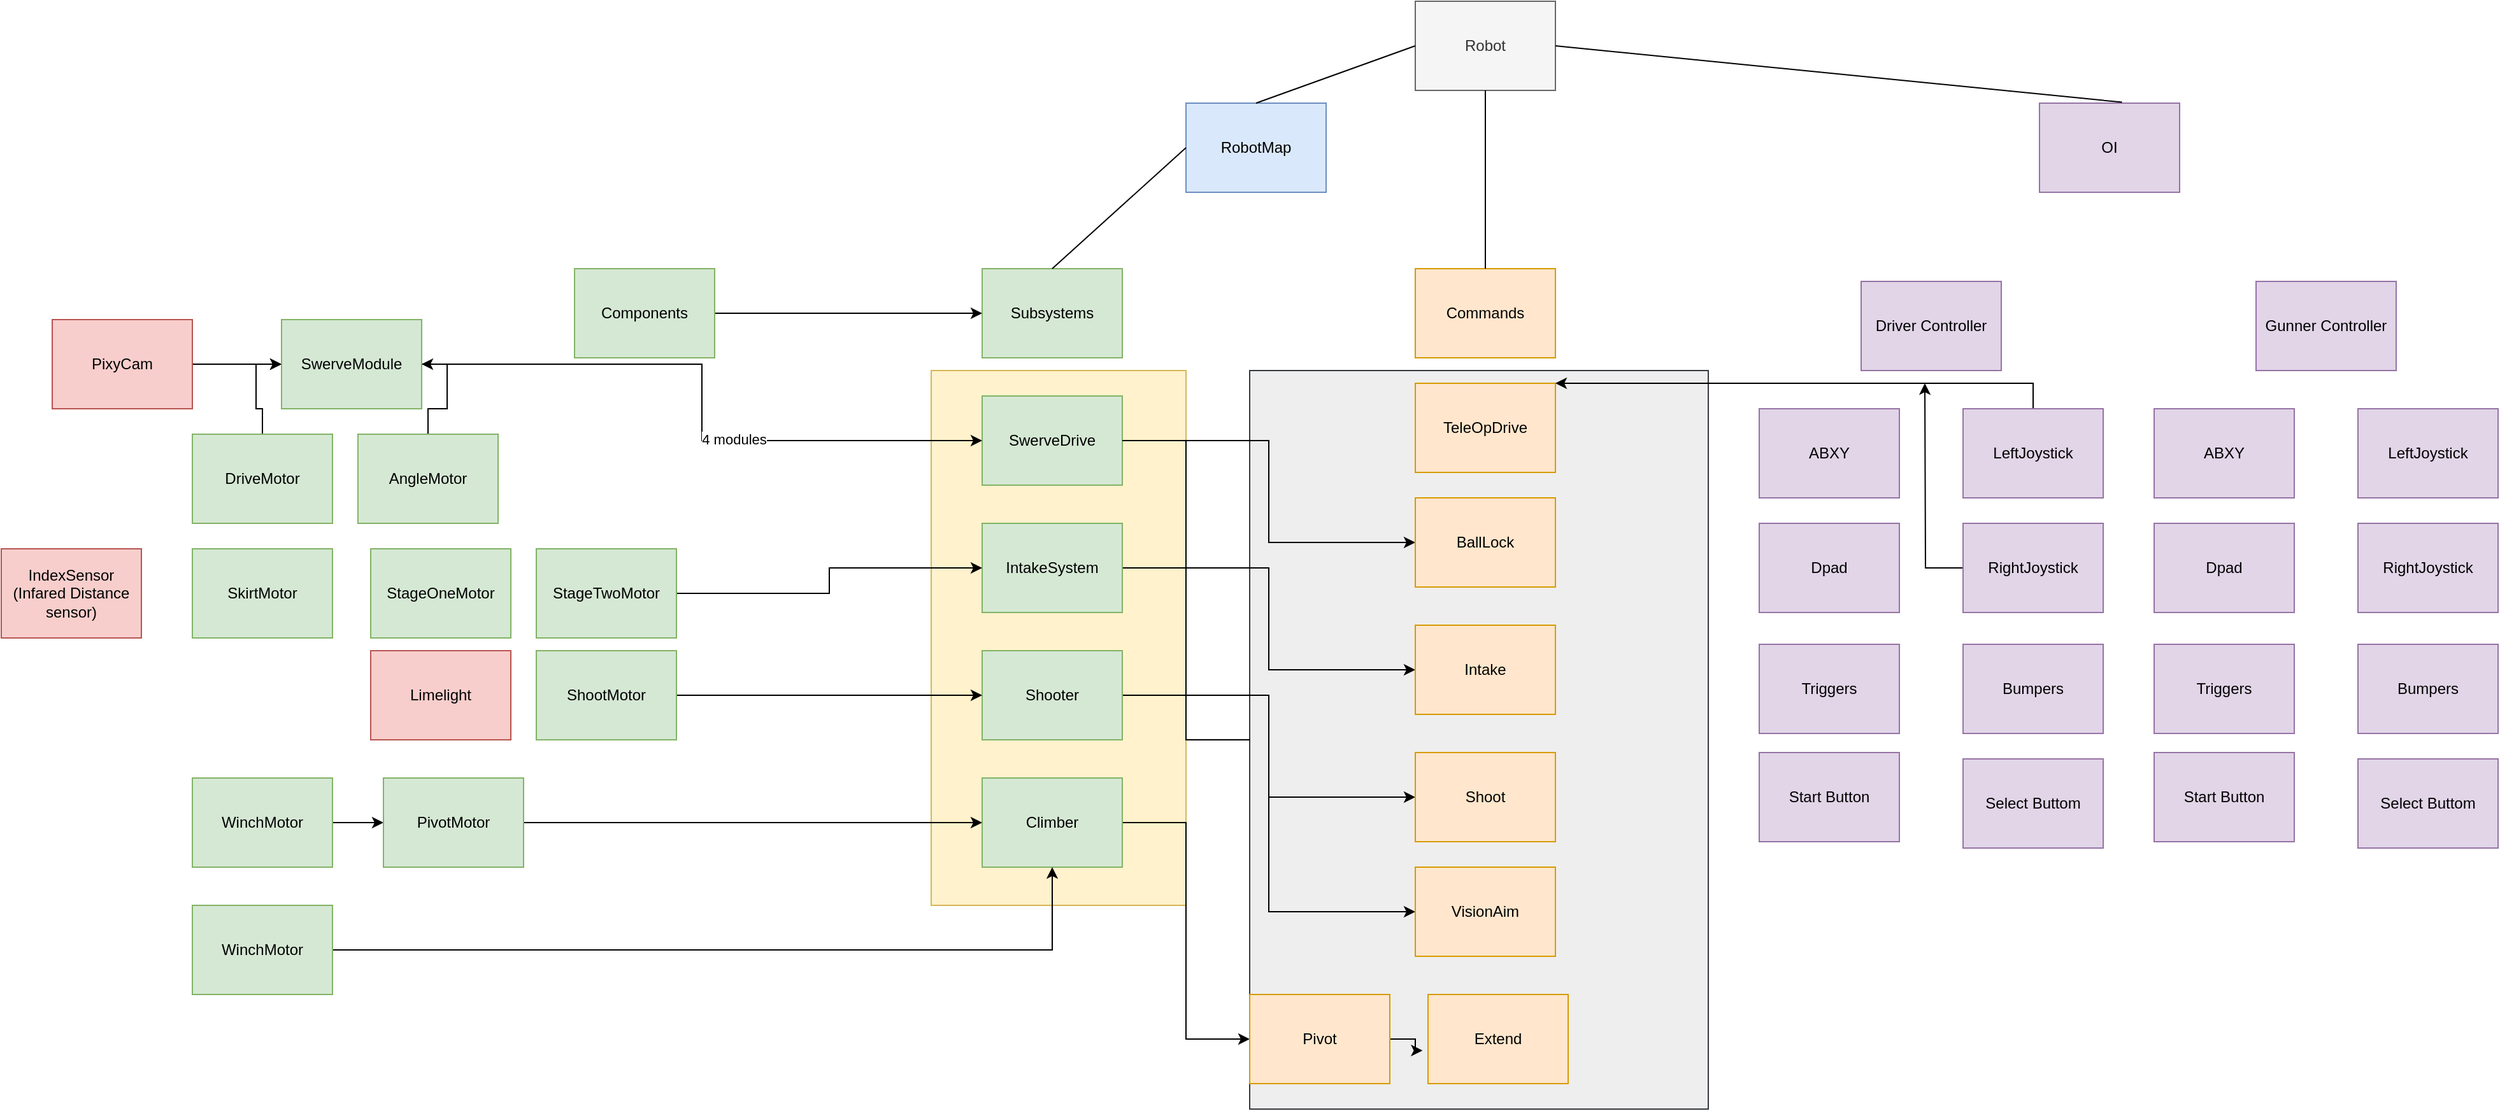 <mxfile version="16.1.2" type="device"><diagram id="gKfVuuW8SDNhq2uDQb8j" name="Page-1"><mxGraphModel dx="3336" dy="1991" grid="1" gridSize="10" guides="1" tooltips="1" connect="1" arrows="1" fold="1" page="1" pageScale="1" pageWidth="850" pageHeight="1100" math="0" shadow="0"><root><mxCell id="0"/><mxCell id="1" parent="0"/><mxCell id="ZJv2CkkVX8oJkHs39pkC-48" value="" style="rounded=0;whiteSpace=wrap;html=1;fillColor=#eeeeee;strokeColor=#36393d;" vertex="1" parent="1"><mxGeometry x="240" y="300" width="360" height="580" as="geometry"/></mxCell><mxCell id="ZJv2CkkVX8oJkHs39pkC-32" value="" style="rounded=0;whiteSpace=wrap;html=1;fillColor=#fff2cc;strokeColor=#d6b656;" vertex="1" parent="1"><mxGeometry x="-10" y="300" width="200" height="420" as="geometry"/></mxCell><mxCell id="KSyvXq2somNdccyDm5Rj-2" value="OI" style="rounded=0;whiteSpace=wrap;html=1;fillColor=#e1d5e7;strokeColor=#9673a6;" parent="1" vertex="1"><mxGeometry x="860" y="90" width="110" height="70" as="geometry"/></mxCell><mxCell id="KSyvXq2somNdccyDm5Rj-3" value="RobotMap" style="rounded=0;whiteSpace=wrap;html=1;fillColor=#dae8fc;strokeColor=#6c8ebf;" parent="1" vertex="1"><mxGeometry x="190" y="90" width="110" height="70" as="geometry"/></mxCell><mxCell id="KSyvXq2somNdccyDm5Rj-4" value="Robot" style="rounded=0;whiteSpace=wrap;html=1;fillColor=#f5f5f5;strokeColor=#666666;fontColor=#333333;" parent="1" vertex="1"><mxGeometry x="370" y="10" width="110" height="70" as="geometry"/></mxCell><mxCell id="KSyvXq2somNdccyDm5Rj-5" value="Subsystems" style="rounded=0;whiteSpace=wrap;html=1;fillColor=#d5e8d4;strokeColor=#82b366;" parent="1" vertex="1"><mxGeometry x="30" y="220" width="110" height="70" as="geometry"/></mxCell><mxCell id="KSyvXq2somNdccyDm5Rj-6" value="Commands" style="rounded=0;whiteSpace=wrap;html=1;fillColor=#ffe6cc;strokeColor=#d79b00;" parent="1" vertex="1"><mxGeometry x="370" y="220" width="110" height="70" as="geometry"/></mxCell><mxCell id="KSyvXq2somNdccyDm5Rj-7" value="" style="endArrow=none;html=1;entryX=0;entryY=0.5;entryDx=0;entryDy=0;exitX=0.5;exitY=0;exitDx=0;exitDy=0;" parent="1" source="KSyvXq2somNdccyDm5Rj-5" target="KSyvXq2somNdccyDm5Rj-3" edge="1"><mxGeometry width="50" height="50" relative="1" as="geometry"><mxPoint x="180" y="170" as="sourcePoint"/><mxPoint x="230" y="120" as="targetPoint"/></mxGeometry></mxCell><mxCell id="KSyvXq2somNdccyDm5Rj-8" value="" style="endArrow=none;html=1;exitX=0.5;exitY=0;exitDx=0;exitDy=0;entryX=0.5;entryY=1;entryDx=0;entryDy=0;" parent="1" source="KSyvXq2somNdccyDm5Rj-6" target="KSyvXq2somNdccyDm5Rj-4" edge="1"><mxGeometry width="50" height="50" relative="1" as="geometry"><mxPoint x="450" y="280" as="sourcePoint"/><mxPoint x="500" y="230" as="targetPoint"/></mxGeometry></mxCell><mxCell id="KSyvXq2somNdccyDm5Rj-9" value="" style="endArrow=none;html=1;exitX=0.5;exitY=0;exitDx=0;exitDy=0;entryX=0;entryY=0.5;entryDx=0;entryDy=0;" parent="1" source="KSyvXq2somNdccyDm5Rj-3" target="KSyvXq2somNdccyDm5Rj-4" edge="1"><mxGeometry width="50" height="50" relative="1" as="geometry"><mxPoint x="240" y="140" as="sourcePoint"/><mxPoint x="290" y="90" as="targetPoint"/></mxGeometry></mxCell><mxCell id="KSyvXq2somNdccyDm5Rj-10" value="" style="endArrow=none;html=1;exitX=0.589;exitY=-0.01;exitDx=0;exitDy=0;exitPerimeter=0;entryX=1;entryY=0.5;entryDx=0;entryDy=0;" parent="1" source="KSyvXq2somNdccyDm5Rj-2" target="KSyvXq2somNdccyDm5Rj-4" edge="1"><mxGeometry width="50" height="50" relative="1" as="geometry"><mxPoint x="580" y="140" as="sourcePoint"/><mxPoint x="630" y="90" as="targetPoint"/></mxGeometry></mxCell><mxCell id="nd3W-RVNKnYox9_k1BNx-3" value="Gunner Controller" style="rounded=0;whiteSpace=wrap;html=1;fillColor=#e1d5e7;strokeColor=#9673a6;" parent="1" vertex="1"><mxGeometry x="1030" y="230" width="110" height="70" as="geometry"/></mxCell><mxCell id="nd3W-RVNKnYox9_k1BNx-4" value="Driver Controller" style="rounded=0;whiteSpace=wrap;html=1;fillColor=#e1d5e7;strokeColor=#9673a6;" parent="1" vertex="1"><mxGeometry x="720" y="230" width="110" height="70" as="geometry"/></mxCell><mxCell id="nd3W-RVNKnYox9_k1BNx-49" style="edgeStyle=orthogonalEdgeStyle;rounded=0;orthogonalLoop=1;jettySize=auto;html=1;entryX=0;entryY=0.5;entryDx=0;entryDy=0;" parent="1" source="nd3W-RVNKnYox9_k1BNx-48" target="KSyvXq2somNdccyDm5Rj-5" edge="1"><mxGeometry relative="1" as="geometry"/></mxCell><mxCell id="nd3W-RVNKnYox9_k1BNx-48" value="Components" style="rounded=0;whiteSpace=wrap;html=1;fillColor=#d5e8d4;strokeColor=#82b366;" parent="1" vertex="1"><mxGeometry x="-290" y="220" width="110" height="70" as="geometry"/></mxCell><mxCell id="ZJv2CkkVX8oJkHs39pkC-36" style="edgeStyle=orthogonalEdgeStyle;rounded=0;orthogonalLoop=1;jettySize=auto;html=1;entryX=0;entryY=0.5;entryDx=0;entryDy=0;" edge="1" parent="1" source="ZJv2CkkVX8oJkHs39pkC-3" target="ZJv2CkkVX8oJkHs39pkC-35"><mxGeometry relative="1" as="geometry"/></mxCell><mxCell id="ZJv2CkkVX8oJkHs39pkC-3" value="SwerveDrive" style="rounded=0;whiteSpace=wrap;html=1;fillColor=#d5e8d4;strokeColor=#82b366;" vertex="1" parent="1"><mxGeometry x="30" y="320" width="110" height="70" as="geometry"/></mxCell><mxCell id="ZJv2CkkVX8oJkHs39pkC-41" style="edgeStyle=orthogonalEdgeStyle;rounded=0;orthogonalLoop=1;jettySize=auto;html=1;entryX=0;entryY=0.5;entryDx=0;entryDy=0;" edge="1" parent="1" source="ZJv2CkkVX8oJkHs39pkC-4" target="ZJv2CkkVX8oJkHs39pkC-40"><mxGeometry relative="1" as="geometry"/></mxCell><mxCell id="ZJv2CkkVX8oJkHs39pkC-43" style="edgeStyle=orthogonalEdgeStyle;rounded=0;orthogonalLoop=1;jettySize=auto;html=1;entryX=0;entryY=0.5;entryDx=0;entryDy=0;" edge="1" parent="1" source="ZJv2CkkVX8oJkHs39pkC-4" target="ZJv2CkkVX8oJkHs39pkC-42"><mxGeometry relative="1" as="geometry"/></mxCell><mxCell id="ZJv2CkkVX8oJkHs39pkC-4" value="Shooter" style="rounded=0;whiteSpace=wrap;html=1;fillColor=#d5e8d4;strokeColor=#82b366;" vertex="1" parent="1"><mxGeometry x="30" y="520" width="110" height="70" as="geometry"/></mxCell><mxCell id="ZJv2CkkVX8oJkHs39pkC-39" style="edgeStyle=orthogonalEdgeStyle;rounded=0;orthogonalLoop=1;jettySize=auto;html=1;entryX=0;entryY=0.5;entryDx=0;entryDy=0;" edge="1" parent="1" source="ZJv2CkkVX8oJkHs39pkC-5" target="ZJv2CkkVX8oJkHs39pkC-37"><mxGeometry relative="1" as="geometry"/></mxCell><mxCell id="ZJv2CkkVX8oJkHs39pkC-5" value="IntakeSystem" style="rounded=0;whiteSpace=wrap;html=1;fillColor=#d5e8d4;strokeColor=#82b366;" vertex="1" parent="1"><mxGeometry x="30" y="420" width="110" height="70" as="geometry"/></mxCell><mxCell id="ZJv2CkkVX8oJkHs39pkC-46" style="edgeStyle=orthogonalEdgeStyle;rounded=0;orthogonalLoop=1;jettySize=auto;html=1;entryX=0;entryY=0.5;entryDx=0;entryDy=0;" edge="1" parent="1" source="ZJv2CkkVX8oJkHs39pkC-6" target="ZJv2CkkVX8oJkHs39pkC-44"><mxGeometry relative="1" as="geometry"/></mxCell><mxCell id="ZJv2CkkVX8oJkHs39pkC-6" value="Climber" style="rounded=0;whiteSpace=wrap;html=1;fillColor=#d5e8d4;strokeColor=#82b366;" vertex="1" parent="1"><mxGeometry x="30" y="620" width="110" height="70" as="geometry"/></mxCell><mxCell id="ZJv2CkkVX8oJkHs39pkC-10" style="edgeStyle=orthogonalEdgeStyle;rounded=0;orthogonalLoop=1;jettySize=auto;html=1;entryX=0;entryY=0.5;entryDx=0;entryDy=0;" edge="1" parent="1" source="ZJv2CkkVX8oJkHs39pkC-7" target="ZJv2CkkVX8oJkHs39pkC-8"><mxGeometry relative="1" as="geometry"/></mxCell><mxCell id="ZJv2CkkVX8oJkHs39pkC-7" value="DriveMotor" style="rounded=0;whiteSpace=wrap;html=1;fillColor=#d5e8d4;strokeColor=#82b366;" vertex="1" parent="1"><mxGeometry x="-590" y="350" width="110" height="70" as="geometry"/></mxCell><mxCell id="ZJv2CkkVX8oJkHs39pkC-12" style="edgeStyle=orthogonalEdgeStyle;rounded=0;orthogonalLoop=1;jettySize=auto;html=1;entryX=0;entryY=0.5;entryDx=0;entryDy=0;" edge="1" parent="1" source="ZJv2CkkVX8oJkHs39pkC-8" target="ZJv2CkkVX8oJkHs39pkC-3"><mxGeometry relative="1" as="geometry"/></mxCell><mxCell id="ZJv2CkkVX8oJkHs39pkC-13" value="4 modules" style="edgeLabel;html=1;align=center;verticalAlign=middle;resizable=0;points=[];" vertex="1" connectable="0" parent="ZJv2CkkVX8oJkHs39pkC-12"><mxGeometry x="0.217" y="1" relative="1" as="geometry"><mxPoint as="offset"/></mxGeometry></mxCell><mxCell id="ZJv2CkkVX8oJkHs39pkC-8" value="SwerveModule" style="rounded=0;whiteSpace=wrap;html=1;fillColor=#d5e8d4;strokeColor=#82b366;" vertex="1" parent="1"><mxGeometry x="-520" y="260" width="110" height="70" as="geometry"/></mxCell><mxCell id="ZJv2CkkVX8oJkHs39pkC-11" style="edgeStyle=orthogonalEdgeStyle;rounded=0;orthogonalLoop=1;jettySize=auto;html=1;entryX=1;entryY=0.5;entryDx=0;entryDy=0;" edge="1" parent="1" source="ZJv2CkkVX8oJkHs39pkC-9" target="ZJv2CkkVX8oJkHs39pkC-8"><mxGeometry relative="1" as="geometry"/></mxCell><mxCell id="ZJv2CkkVX8oJkHs39pkC-9" value="AngleMotor" style="rounded=0;whiteSpace=wrap;html=1;fillColor=#d5e8d4;strokeColor=#82b366;" vertex="1" parent="1"><mxGeometry x="-460" y="350" width="110" height="70" as="geometry"/></mxCell><mxCell id="ZJv2CkkVX8oJkHs39pkC-14" value="SkirtMotor" style="rounded=0;whiteSpace=wrap;html=1;fillColor=#d5e8d4;strokeColor=#82b366;" vertex="1" parent="1"><mxGeometry x="-590" y="440" width="110" height="70" as="geometry"/></mxCell><mxCell id="ZJv2CkkVX8oJkHs39pkC-15" value="StageOneMotor" style="rounded=0;whiteSpace=wrap;html=1;fillColor=#d5e8d4;strokeColor=#82b366;" vertex="1" parent="1"><mxGeometry x="-450" y="440" width="110" height="70" as="geometry"/></mxCell><mxCell id="ZJv2CkkVX8oJkHs39pkC-17" style="edgeStyle=orthogonalEdgeStyle;rounded=0;orthogonalLoop=1;jettySize=auto;html=1;entryX=0;entryY=0.5;entryDx=0;entryDy=0;" edge="1" parent="1" source="ZJv2CkkVX8oJkHs39pkC-16" target="ZJv2CkkVX8oJkHs39pkC-5"><mxGeometry relative="1" as="geometry"/></mxCell><mxCell id="ZJv2CkkVX8oJkHs39pkC-16" value="StageTwoMotor" style="rounded=0;whiteSpace=wrap;html=1;fillColor=#d5e8d4;strokeColor=#82b366;" vertex="1" parent="1"><mxGeometry x="-320" y="440" width="110" height="70" as="geometry"/></mxCell><mxCell id="ZJv2CkkVX8oJkHs39pkC-19" value="IndexSensor&lt;br&gt;(Infared Distance sensor)" style="rounded=0;whiteSpace=wrap;html=1;fillColor=#f8cecc;strokeColor=#b85450;" vertex="1" parent="1"><mxGeometry x="-740" y="440" width="110" height="70" as="geometry"/></mxCell><mxCell id="ZJv2CkkVX8oJkHs39pkC-29" style="edgeStyle=orthogonalEdgeStyle;rounded=0;orthogonalLoop=1;jettySize=auto;html=1;entryX=0;entryY=0.5;entryDx=0;entryDy=0;" edge="1" parent="1" source="ZJv2CkkVX8oJkHs39pkC-20" target="ZJv2CkkVX8oJkHs39pkC-4"><mxGeometry relative="1" as="geometry"/></mxCell><mxCell id="ZJv2CkkVX8oJkHs39pkC-20" value="ShootMotor" style="rounded=0;whiteSpace=wrap;html=1;fillColor=#d5e8d4;strokeColor=#82b366;" vertex="1" parent="1"><mxGeometry x="-320" y="520" width="110" height="70" as="geometry"/></mxCell><mxCell id="ZJv2CkkVX8oJkHs39pkC-21" value="Limelight" style="rounded=0;whiteSpace=wrap;html=1;fillColor=#f8cecc;strokeColor=#b85450;" vertex="1" parent="1"><mxGeometry x="-450" y="520" width="110" height="70" as="geometry"/></mxCell><mxCell id="ZJv2CkkVX8oJkHs39pkC-26" style="edgeStyle=orthogonalEdgeStyle;rounded=0;orthogonalLoop=1;jettySize=auto;html=1;entryX=0;entryY=0.5;entryDx=0;entryDy=0;" edge="1" parent="1" source="ZJv2CkkVX8oJkHs39pkC-22" target="ZJv2CkkVX8oJkHs39pkC-25"><mxGeometry relative="1" as="geometry"/></mxCell><mxCell id="ZJv2CkkVX8oJkHs39pkC-22" value="WinchMotor" style="rounded=0;whiteSpace=wrap;html=1;fillColor=#d5e8d4;strokeColor=#82b366;" vertex="1" parent="1"><mxGeometry x="-590" y="620" width="110" height="70" as="geometry"/></mxCell><mxCell id="ZJv2CkkVX8oJkHs39pkC-28" style="edgeStyle=orthogonalEdgeStyle;rounded=0;orthogonalLoop=1;jettySize=auto;html=1;entryX=0.5;entryY=1;entryDx=0;entryDy=0;" edge="1" parent="1" source="ZJv2CkkVX8oJkHs39pkC-23" target="ZJv2CkkVX8oJkHs39pkC-6"><mxGeometry relative="1" as="geometry"/></mxCell><mxCell id="ZJv2CkkVX8oJkHs39pkC-23" value="WinchMotor" style="rounded=0;whiteSpace=wrap;html=1;fillColor=#d5e8d4;strokeColor=#82b366;" vertex="1" parent="1"><mxGeometry x="-590" y="720" width="110" height="70" as="geometry"/></mxCell><mxCell id="ZJv2CkkVX8oJkHs39pkC-27" style="edgeStyle=orthogonalEdgeStyle;rounded=0;orthogonalLoop=1;jettySize=auto;html=1;entryX=0;entryY=0.5;entryDx=0;entryDy=0;" edge="1" parent="1" source="ZJv2CkkVX8oJkHs39pkC-25" target="ZJv2CkkVX8oJkHs39pkC-6"><mxGeometry relative="1" as="geometry"/></mxCell><mxCell id="ZJv2CkkVX8oJkHs39pkC-25" value="PivotMotor" style="rounded=0;whiteSpace=wrap;html=1;fillColor=#d5e8d4;strokeColor=#82b366;" vertex="1" parent="1"><mxGeometry x="-440" y="620" width="110" height="70" as="geometry"/></mxCell><mxCell id="ZJv2CkkVX8oJkHs39pkC-31" style="edgeStyle=orthogonalEdgeStyle;rounded=0;orthogonalLoop=1;jettySize=auto;html=1;entryX=0;entryY=0.5;entryDx=0;entryDy=0;" edge="1" parent="1" source="ZJv2CkkVX8oJkHs39pkC-30" target="ZJv2CkkVX8oJkHs39pkC-8"><mxGeometry relative="1" as="geometry"/></mxCell><mxCell id="ZJv2CkkVX8oJkHs39pkC-30" value="PixyCam" style="rounded=0;whiteSpace=wrap;html=1;fillColor=#f8cecc;strokeColor=#b85450;" vertex="1" parent="1"><mxGeometry x="-700" y="260" width="110" height="70" as="geometry"/></mxCell><mxCell id="ZJv2CkkVX8oJkHs39pkC-33" value="TeleOpDrive" style="rounded=0;whiteSpace=wrap;html=1;fillColor=#ffe6cc;strokeColor=#d79b00;" vertex="1" parent="1"><mxGeometry x="370" y="310" width="110" height="70" as="geometry"/></mxCell><mxCell id="ZJv2CkkVX8oJkHs39pkC-35" value="BallLock" style="rounded=0;whiteSpace=wrap;html=1;fillColor=#ffe6cc;strokeColor=#d79b00;" vertex="1" parent="1"><mxGeometry x="370" y="400" width="110" height="70" as="geometry"/></mxCell><mxCell id="ZJv2CkkVX8oJkHs39pkC-37" value="Intake" style="rounded=0;whiteSpace=wrap;html=1;fillColor=#ffe6cc;strokeColor=#d79b00;" vertex="1" parent="1"><mxGeometry x="370" y="500" width="110" height="70" as="geometry"/></mxCell><mxCell id="ZJv2CkkVX8oJkHs39pkC-40" value="Shoot" style="rounded=0;whiteSpace=wrap;html=1;fillColor=#ffe6cc;strokeColor=#d79b00;" vertex="1" parent="1"><mxGeometry x="370" y="600" width="110" height="70" as="geometry"/></mxCell><mxCell id="ZJv2CkkVX8oJkHs39pkC-42" value="VisionAim" style="rounded=0;whiteSpace=wrap;html=1;fillColor=#ffe6cc;strokeColor=#d79b00;" vertex="1" parent="1"><mxGeometry x="370" y="690" width="110" height="70" as="geometry"/></mxCell><mxCell id="ZJv2CkkVX8oJkHs39pkC-47" style="edgeStyle=orthogonalEdgeStyle;rounded=0;orthogonalLoop=1;jettySize=auto;html=1;entryX=-0.039;entryY=0.629;entryDx=0;entryDy=0;entryPerimeter=0;" edge="1" parent="1" source="ZJv2CkkVX8oJkHs39pkC-44" target="ZJv2CkkVX8oJkHs39pkC-45"><mxGeometry relative="1" as="geometry"/></mxCell><mxCell id="ZJv2CkkVX8oJkHs39pkC-44" value="Pivot" style="rounded=0;whiteSpace=wrap;html=1;fillColor=#ffe6cc;strokeColor=#d79b00;" vertex="1" parent="1"><mxGeometry x="240" y="790" width="110" height="70" as="geometry"/></mxCell><mxCell id="ZJv2CkkVX8oJkHs39pkC-45" value="Extend" style="rounded=0;whiteSpace=wrap;html=1;fillColor=#ffe6cc;strokeColor=#d79b00;" vertex="1" parent="1"><mxGeometry x="380" y="790" width="110" height="70" as="geometry"/></mxCell><mxCell id="ZJv2CkkVX8oJkHs39pkC-49" value="" style="edgeStyle=orthogonalEdgeStyle;rounded=0;orthogonalLoop=1;jettySize=auto;html=1;entryX=0;entryY=0.5;entryDx=0;entryDy=0;endArrow=none;" edge="1" parent="1" source="ZJv2CkkVX8oJkHs39pkC-3" target="ZJv2CkkVX8oJkHs39pkC-48"><mxGeometry relative="1" as="geometry"><mxPoint x="140" y="355.0" as="sourcePoint"/><mxPoint x="370" y="345" as="targetPoint"/></mxGeometry></mxCell><mxCell id="ZJv2CkkVX8oJkHs39pkC-50" value="ABXY" style="rounded=0;whiteSpace=wrap;html=1;fillColor=#e1d5e7;strokeColor=#9673a6;" vertex="1" parent="1"><mxGeometry x="640" y="330" width="110" height="70" as="geometry"/></mxCell><mxCell id="ZJv2CkkVX8oJkHs39pkC-67" style="edgeStyle=orthogonalEdgeStyle;rounded=0;orthogonalLoop=1;jettySize=auto;html=1;" edge="1" parent="1" source="ZJv2CkkVX8oJkHs39pkC-51" target="ZJv2CkkVX8oJkHs39pkC-33"><mxGeometry relative="1" as="geometry"><Array as="points"><mxPoint x="855" y="310"/></Array></mxGeometry></mxCell><mxCell id="ZJv2CkkVX8oJkHs39pkC-51" value="LeftJoystick&lt;span style=&quot;color: rgba(0 , 0 , 0 , 0) ; font-family: monospace ; font-size: 0px&quot;&gt;%3CmxGraphModel%3E%3Croot%3E%3CmxCell%20id%3D%220%22%2F%3E%3CmxCell%20id%3D%221%22%20parent%3D%220%22%2F%3E%3CmxCell%20id%3D%222%22%20value%3D%22ABXY%22%20style%3D%22rounded%3D0%3BwhiteSpace%3Dwrap%3Bhtml%3D1%3BfillColor%3D%23e1d5e7%3BstrokeColor%3D%239673a6%3B%22%20vertex%3D%221%22%20parent%3D%221%22%3E%3CmxGeometry%20x%3D%22640%22%20y%3D%22330%22%20width%3D%22110%22%20height%3D%2270%22%20as%3D%22geometry%22%2F%3E%3C%2FmxCell%3E%3C%2Froot%3E%3C%2FmxGraphModel%3E&lt;/span&gt;" style="rounded=0;whiteSpace=wrap;html=1;fillColor=#e1d5e7;strokeColor=#9673a6;" vertex="1" parent="1"><mxGeometry x="800" y="330" width="110" height="70" as="geometry"/></mxCell><mxCell id="ZJv2CkkVX8oJkHs39pkC-68" style="edgeStyle=orthogonalEdgeStyle;rounded=0;orthogonalLoop=1;jettySize=auto;html=1;" edge="1" parent="1" source="ZJv2CkkVX8oJkHs39pkC-52"><mxGeometry relative="1" as="geometry"><mxPoint x="770" y="310" as="targetPoint"/></mxGeometry></mxCell><mxCell id="ZJv2CkkVX8oJkHs39pkC-52" value="RightJoystick" style="rounded=0;whiteSpace=wrap;html=1;fillColor=#e1d5e7;strokeColor=#9673a6;" vertex="1" parent="1"><mxGeometry x="800" y="420" width="110" height="70" as="geometry"/></mxCell><mxCell id="ZJv2CkkVX8oJkHs39pkC-53" value="Dpad" style="rounded=0;whiteSpace=wrap;html=1;fillColor=#e1d5e7;strokeColor=#9673a6;" vertex="1" parent="1"><mxGeometry x="640" y="420" width="110" height="70" as="geometry"/></mxCell><mxCell id="ZJv2CkkVX8oJkHs39pkC-54" value="Bumpers" style="rounded=0;whiteSpace=wrap;html=1;fillColor=#e1d5e7;strokeColor=#9673a6;" vertex="1" parent="1"><mxGeometry x="800" y="515" width="110" height="70" as="geometry"/></mxCell><mxCell id="ZJv2CkkVX8oJkHs39pkC-55" value="Triggers" style="rounded=0;whiteSpace=wrap;html=1;fillColor=#e1d5e7;strokeColor=#9673a6;" vertex="1" parent="1"><mxGeometry x="640" y="515" width="110" height="70" as="geometry"/></mxCell><mxCell id="ZJv2CkkVX8oJkHs39pkC-56" value="Start Button" style="rounded=0;whiteSpace=wrap;html=1;fillColor=#e1d5e7;strokeColor=#9673a6;" vertex="1" parent="1"><mxGeometry x="640" y="600" width="110" height="70" as="geometry"/></mxCell><mxCell id="ZJv2CkkVX8oJkHs39pkC-57" value="Select Buttom" style="rounded=0;whiteSpace=wrap;html=1;fillColor=#e1d5e7;strokeColor=#9673a6;" vertex="1" parent="1"><mxGeometry x="800" y="605" width="110" height="70" as="geometry"/></mxCell><mxCell id="ZJv2CkkVX8oJkHs39pkC-58" value="ABXY" style="rounded=0;whiteSpace=wrap;html=1;fillColor=#e1d5e7;strokeColor=#9673a6;" vertex="1" parent="1"><mxGeometry x="950" y="330" width="110" height="70" as="geometry"/></mxCell><mxCell id="ZJv2CkkVX8oJkHs39pkC-59" value="LeftJoystick&lt;span style=&quot;color: rgba(0 , 0 , 0 , 0) ; font-family: monospace ; font-size: 0px&quot;&gt;%3CmxGraphModel%3E%3Croot%3E%3CmxCell%20id%3D%220%22%2F%3E%3CmxCell%20id%3D%221%22%20parent%3D%220%22%2F%3E%3CmxCell%20id%3D%222%22%20value%3D%22ABXY%22%20style%3D%22rounded%3D0%3BwhiteSpace%3Dwrap%3Bhtml%3D1%3BfillColor%3D%23e1d5e7%3BstrokeColor%3D%239673a6%3B%22%20vertex%3D%221%22%20parent%3D%221%22%3E%3CmxGeometry%20x%3D%22640%22%20y%3D%22330%22%20width%3D%22110%22%20height%3D%2270%22%20as%3D%22geometry%22%2F%3E%3C%2FmxCell%3E%3C%2Froot%3E%3C%2FmxGraphModel%3E&lt;/span&gt;" style="rounded=0;whiteSpace=wrap;html=1;fillColor=#e1d5e7;strokeColor=#9673a6;" vertex="1" parent="1"><mxGeometry x="1110" y="330" width="110" height="70" as="geometry"/></mxCell><mxCell id="ZJv2CkkVX8oJkHs39pkC-60" value="RightJoystick" style="rounded=0;whiteSpace=wrap;html=1;fillColor=#e1d5e7;strokeColor=#9673a6;" vertex="1" parent="1"><mxGeometry x="1110" y="420" width="110" height="70" as="geometry"/></mxCell><mxCell id="ZJv2CkkVX8oJkHs39pkC-61" value="Dpad" style="rounded=0;whiteSpace=wrap;html=1;fillColor=#e1d5e7;strokeColor=#9673a6;" vertex="1" parent="1"><mxGeometry x="950" y="420" width="110" height="70" as="geometry"/></mxCell><mxCell id="ZJv2CkkVX8oJkHs39pkC-62" value="Bumpers" style="rounded=0;whiteSpace=wrap;html=1;fillColor=#e1d5e7;strokeColor=#9673a6;" vertex="1" parent="1"><mxGeometry x="1110" y="515" width="110" height="70" as="geometry"/></mxCell><mxCell id="ZJv2CkkVX8oJkHs39pkC-63" value="Triggers" style="rounded=0;whiteSpace=wrap;html=1;fillColor=#e1d5e7;strokeColor=#9673a6;" vertex="1" parent="1"><mxGeometry x="950" y="515" width="110" height="70" as="geometry"/></mxCell><mxCell id="ZJv2CkkVX8oJkHs39pkC-64" value="Start Button" style="rounded=0;whiteSpace=wrap;html=1;fillColor=#e1d5e7;strokeColor=#9673a6;" vertex="1" parent="1"><mxGeometry x="950" y="600" width="110" height="70" as="geometry"/></mxCell><mxCell id="ZJv2CkkVX8oJkHs39pkC-65" value="Select Buttom" style="rounded=0;whiteSpace=wrap;html=1;fillColor=#e1d5e7;strokeColor=#9673a6;" vertex="1" parent="1"><mxGeometry x="1110" y="605" width="110" height="70" as="geometry"/></mxCell></root></mxGraphModel></diagram></mxfile>